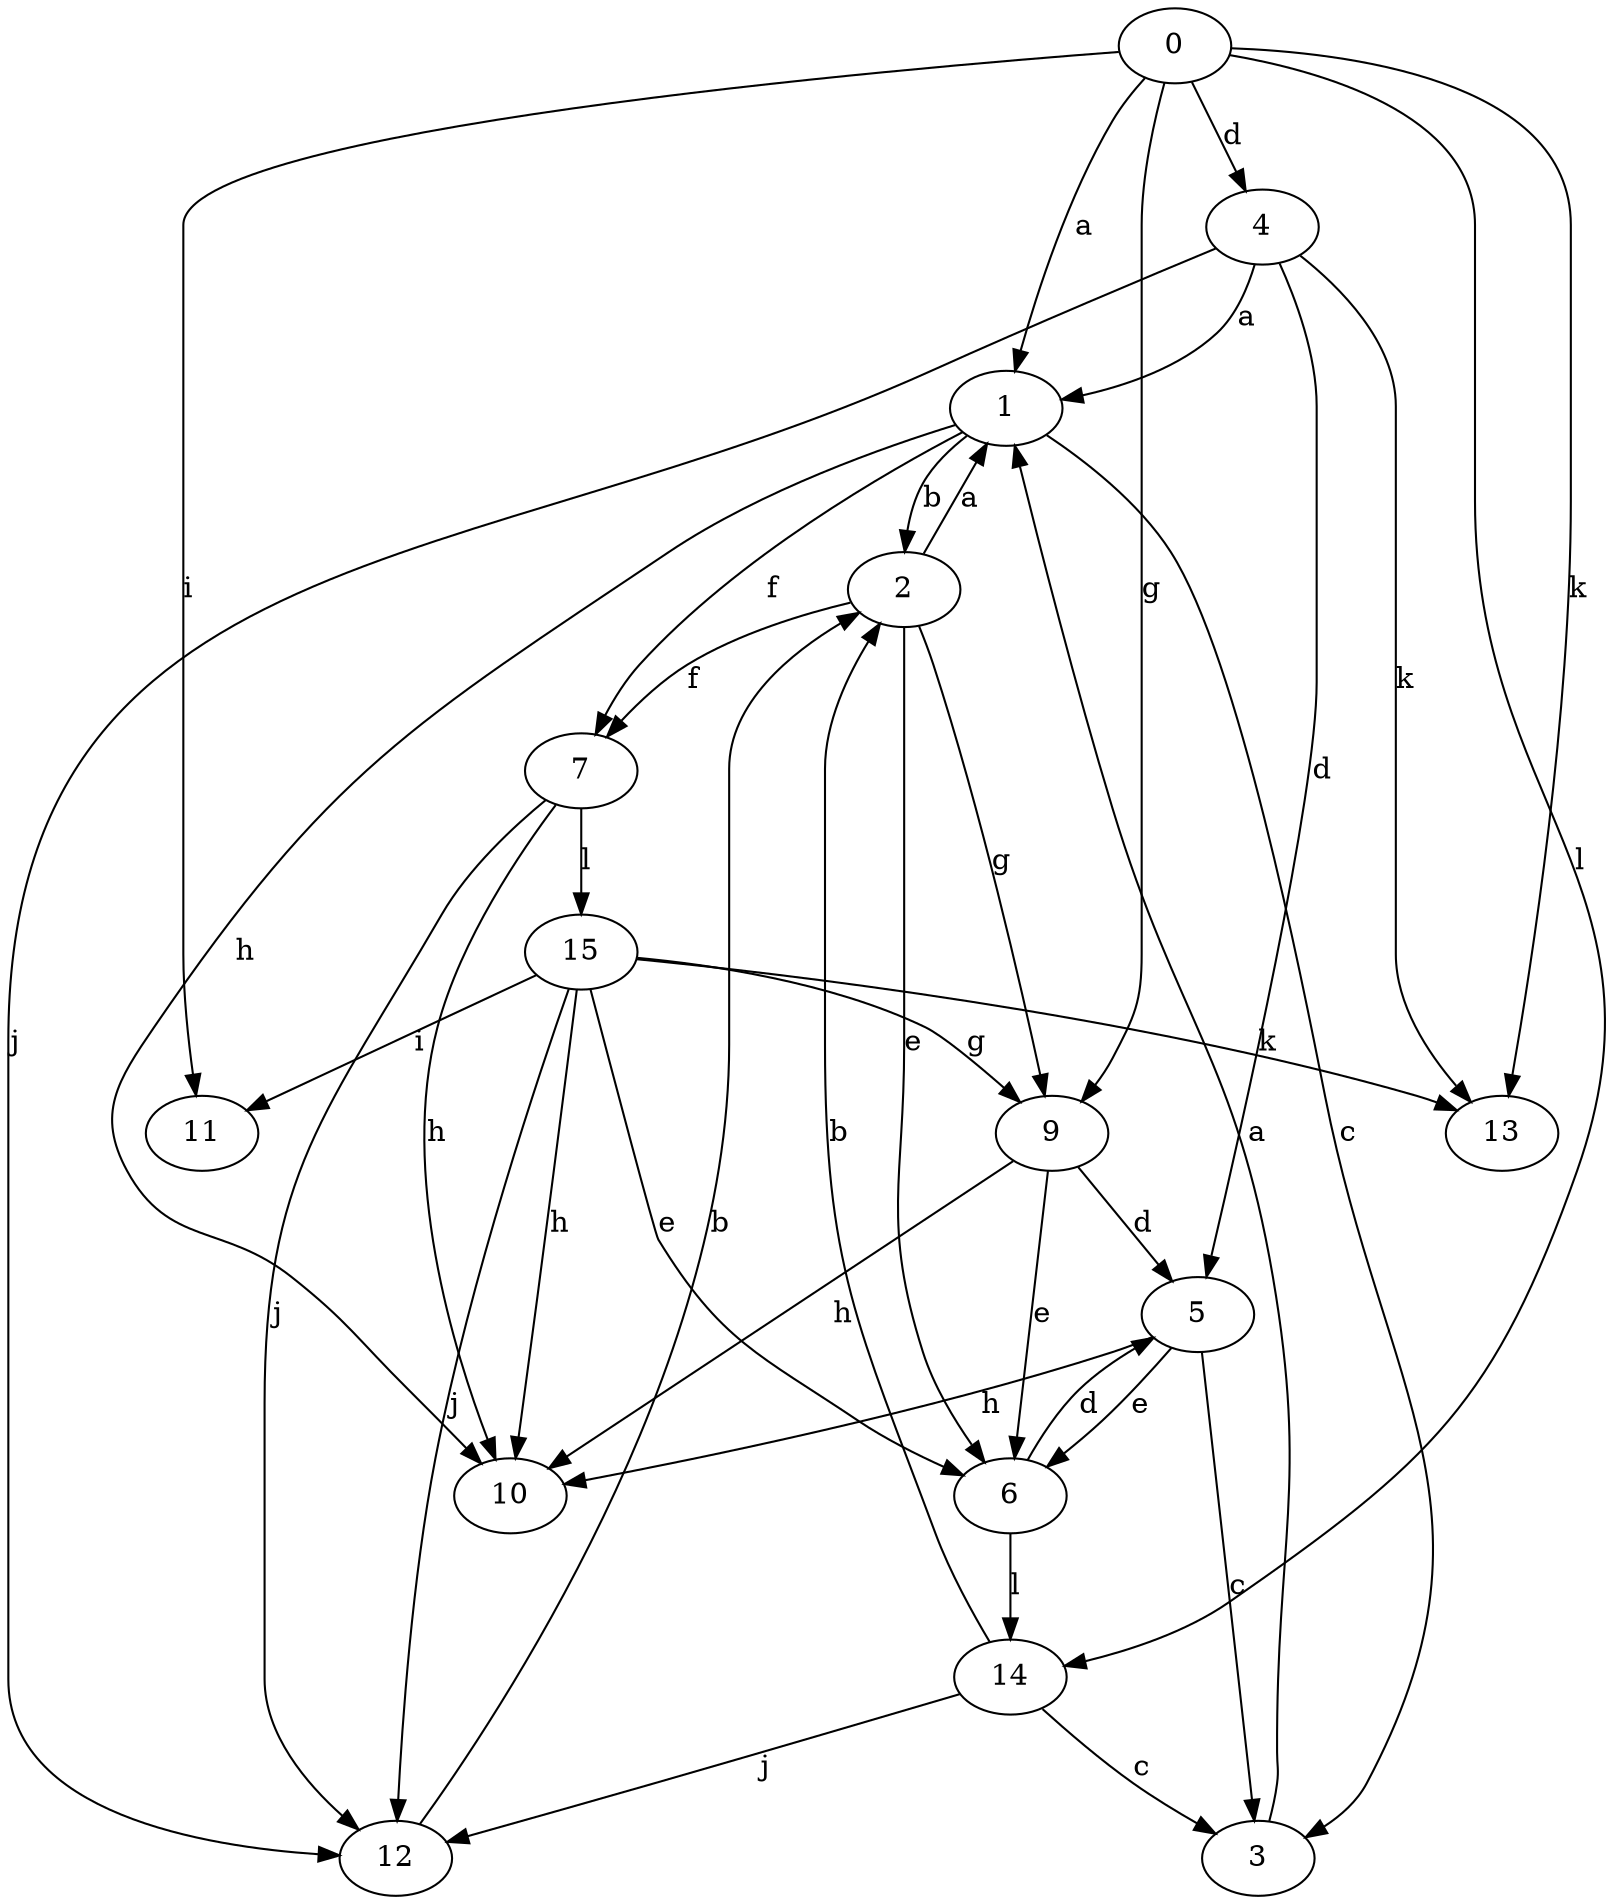 strict digraph  {
0;
1;
2;
3;
4;
5;
6;
7;
9;
10;
11;
12;
13;
14;
15;
0 -> 1  [label=a];
0 -> 4  [label=d];
0 -> 9  [label=g];
0 -> 11  [label=i];
0 -> 13  [label=k];
0 -> 14  [label=l];
1 -> 2  [label=b];
1 -> 3  [label=c];
1 -> 7  [label=f];
1 -> 10  [label=h];
2 -> 1  [label=a];
2 -> 6  [label=e];
2 -> 7  [label=f];
2 -> 9  [label=g];
3 -> 1  [label=a];
4 -> 1  [label=a];
4 -> 5  [label=d];
4 -> 12  [label=j];
4 -> 13  [label=k];
5 -> 3  [label=c];
5 -> 6  [label=e];
5 -> 10  [label=h];
6 -> 5  [label=d];
6 -> 14  [label=l];
7 -> 10  [label=h];
7 -> 12  [label=j];
7 -> 15  [label=l];
9 -> 5  [label=d];
9 -> 6  [label=e];
9 -> 10  [label=h];
12 -> 2  [label=b];
14 -> 2  [label=b];
14 -> 3  [label=c];
14 -> 12  [label=j];
15 -> 6  [label=e];
15 -> 9  [label=g];
15 -> 10  [label=h];
15 -> 11  [label=i];
15 -> 12  [label=j];
15 -> 13  [label=k];
}
